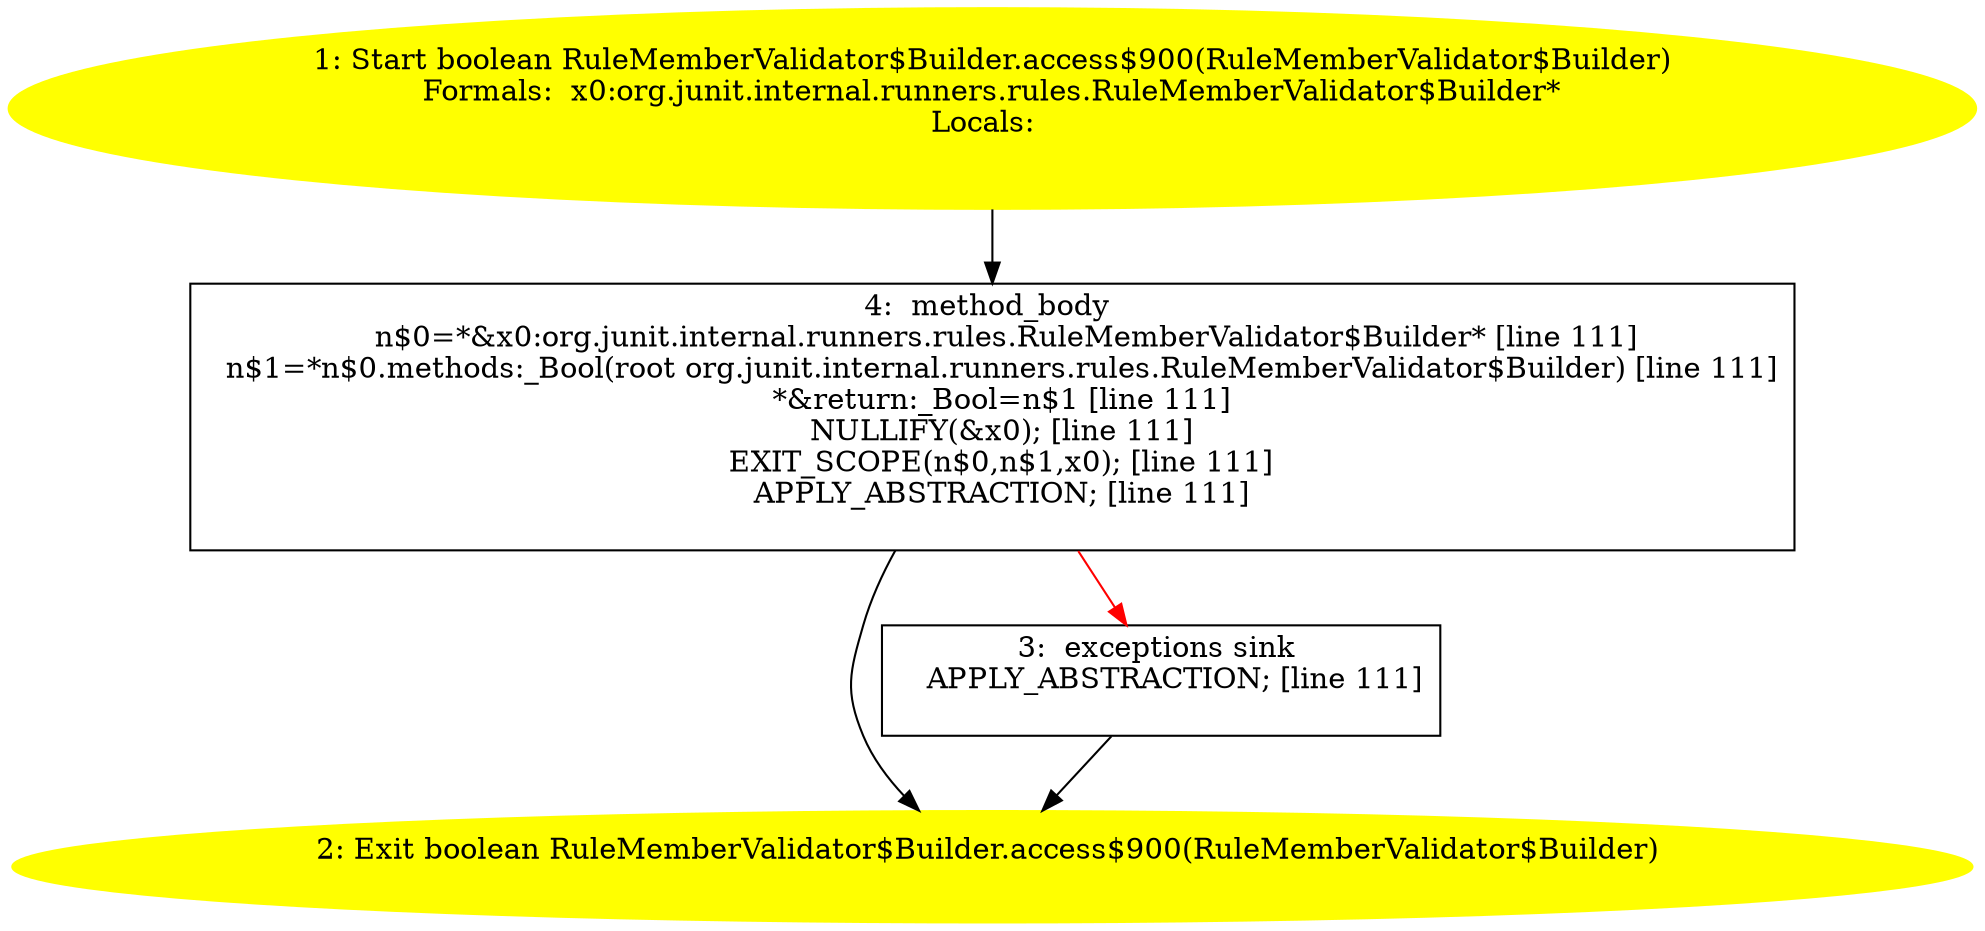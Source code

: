 /* @generated */
digraph cfg {
"org.junit.internal.runners.rules.RuleMemberValidator$Builder.access$900(org.junit.internal.runners.r.d37561bc7d8a251bbd7fb4fee82452c4_1" [label="1: Start boolean RuleMemberValidator$Builder.access$900(RuleMemberValidator$Builder)\nFormals:  x0:org.junit.internal.runners.rules.RuleMemberValidator$Builder*\nLocals:  \n  " color=yellow style=filled]
	

	 "org.junit.internal.runners.rules.RuleMemberValidator$Builder.access$900(org.junit.internal.runners.r.d37561bc7d8a251bbd7fb4fee82452c4_1" -> "org.junit.internal.runners.rules.RuleMemberValidator$Builder.access$900(org.junit.internal.runners.r.d37561bc7d8a251bbd7fb4fee82452c4_4" ;
"org.junit.internal.runners.rules.RuleMemberValidator$Builder.access$900(org.junit.internal.runners.r.d37561bc7d8a251bbd7fb4fee82452c4_2" [label="2: Exit boolean RuleMemberValidator$Builder.access$900(RuleMemberValidator$Builder) \n  " color=yellow style=filled]
	

"org.junit.internal.runners.rules.RuleMemberValidator$Builder.access$900(org.junit.internal.runners.r.d37561bc7d8a251bbd7fb4fee82452c4_3" [label="3:  exceptions sink \n   APPLY_ABSTRACTION; [line 111]\n " shape="box"]
	

	 "org.junit.internal.runners.rules.RuleMemberValidator$Builder.access$900(org.junit.internal.runners.r.d37561bc7d8a251bbd7fb4fee82452c4_3" -> "org.junit.internal.runners.rules.RuleMemberValidator$Builder.access$900(org.junit.internal.runners.r.d37561bc7d8a251bbd7fb4fee82452c4_2" ;
"org.junit.internal.runners.rules.RuleMemberValidator$Builder.access$900(org.junit.internal.runners.r.d37561bc7d8a251bbd7fb4fee82452c4_4" [label="4:  method_body \n   n$0=*&x0:org.junit.internal.runners.rules.RuleMemberValidator$Builder* [line 111]\n  n$1=*n$0.methods:_Bool(root org.junit.internal.runners.rules.RuleMemberValidator$Builder) [line 111]\n  *&return:_Bool=n$1 [line 111]\n  NULLIFY(&x0); [line 111]\n  EXIT_SCOPE(n$0,n$1,x0); [line 111]\n  APPLY_ABSTRACTION; [line 111]\n " shape="box"]
	

	 "org.junit.internal.runners.rules.RuleMemberValidator$Builder.access$900(org.junit.internal.runners.r.d37561bc7d8a251bbd7fb4fee82452c4_4" -> "org.junit.internal.runners.rules.RuleMemberValidator$Builder.access$900(org.junit.internal.runners.r.d37561bc7d8a251bbd7fb4fee82452c4_2" ;
	 "org.junit.internal.runners.rules.RuleMemberValidator$Builder.access$900(org.junit.internal.runners.r.d37561bc7d8a251bbd7fb4fee82452c4_4" -> "org.junit.internal.runners.rules.RuleMemberValidator$Builder.access$900(org.junit.internal.runners.r.d37561bc7d8a251bbd7fb4fee82452c4_3" [color="red" ];
}
